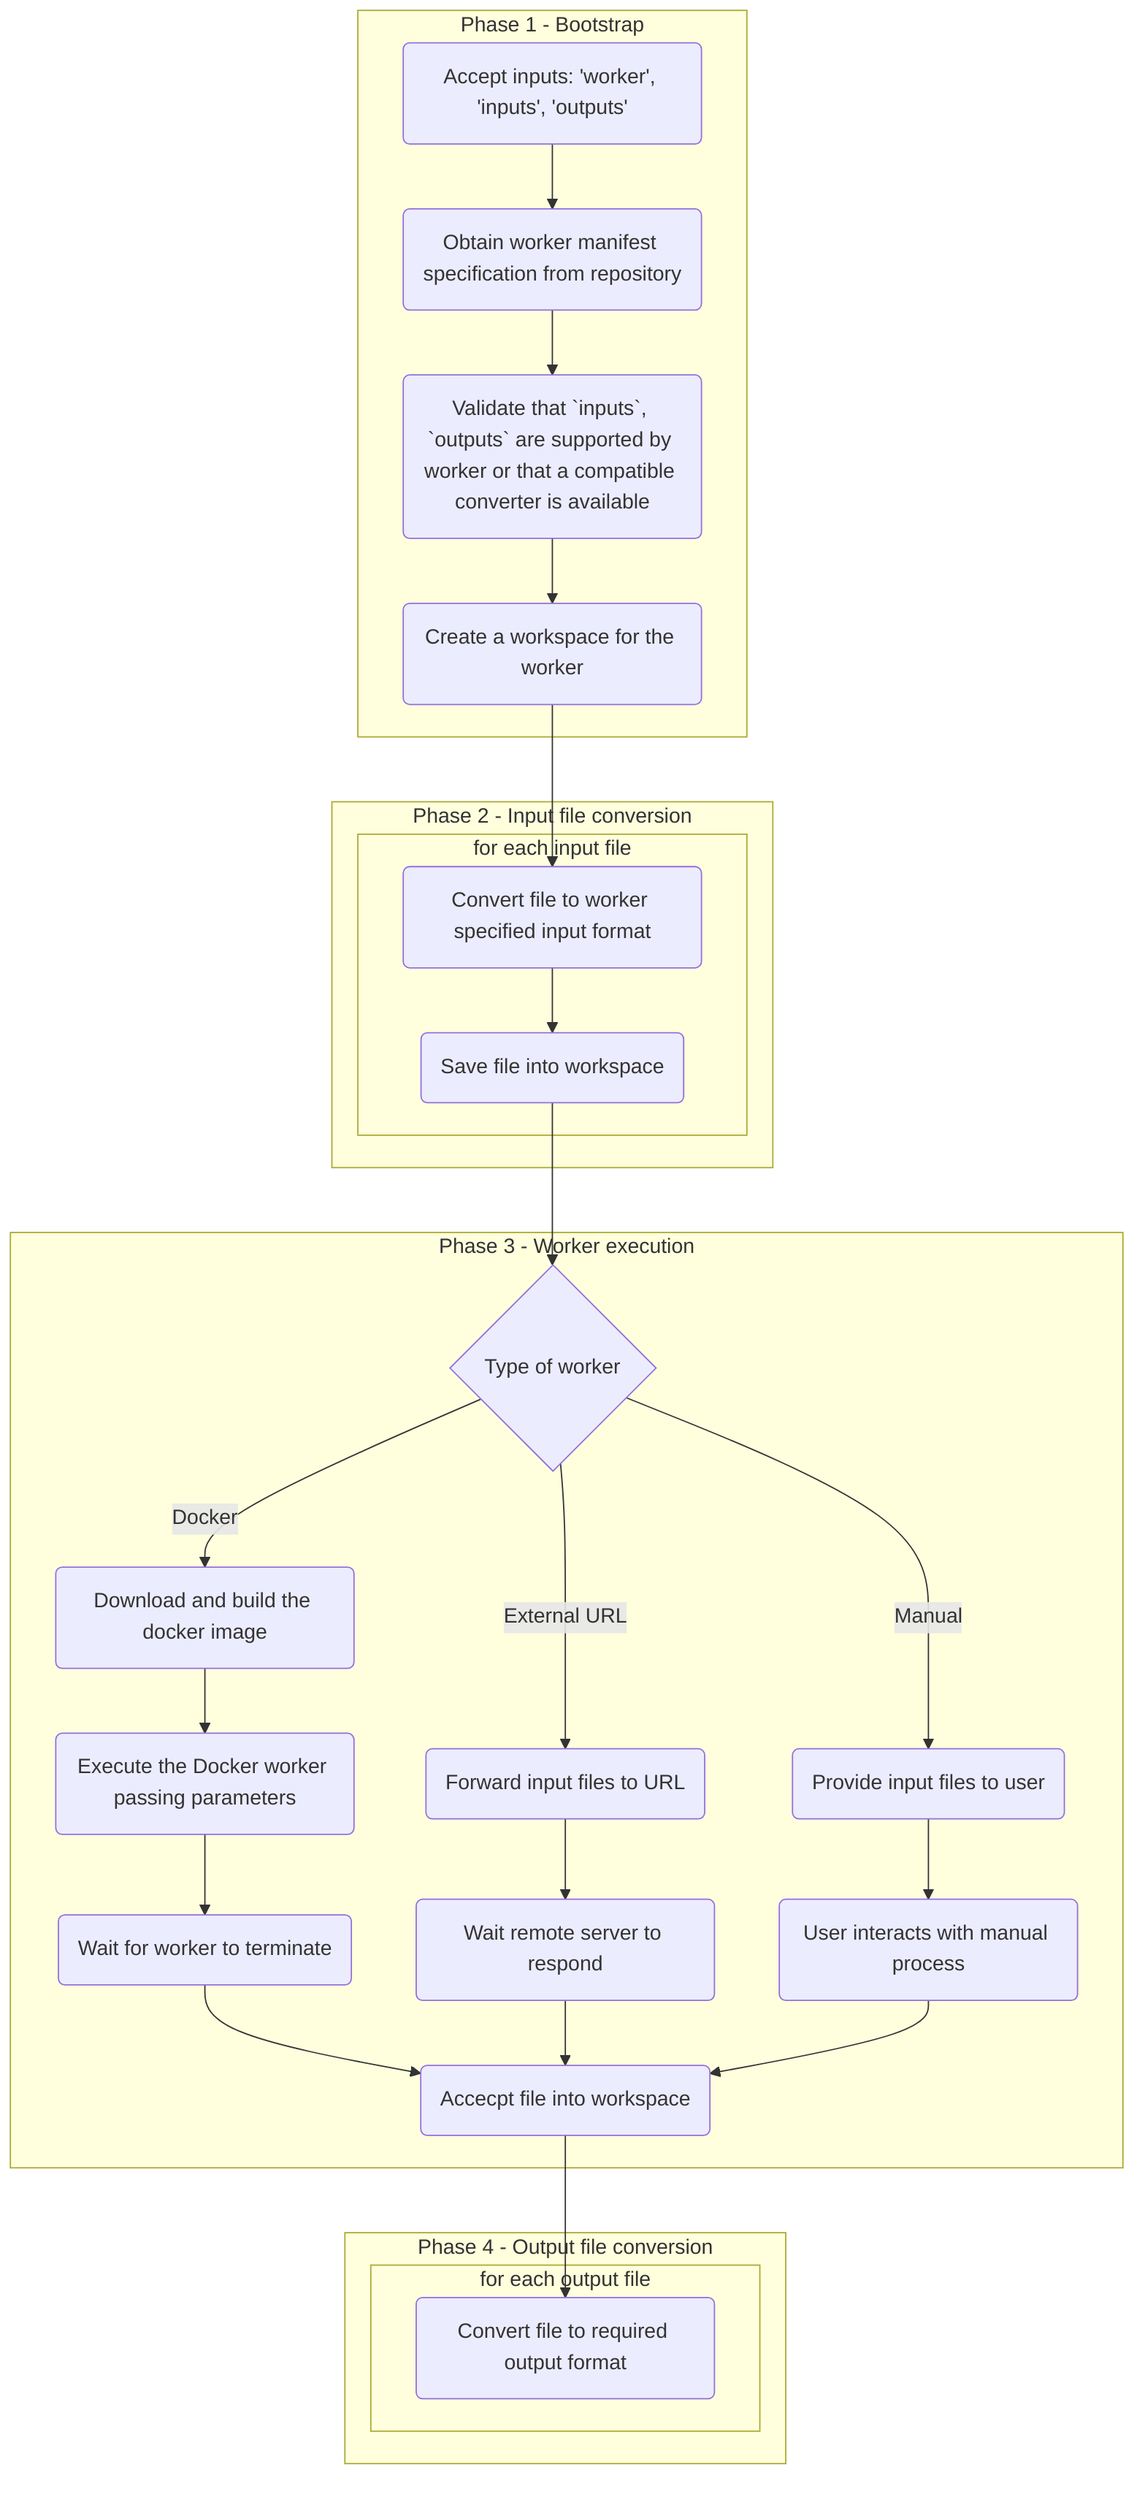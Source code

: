 graph TD
subgraph Phase 1 - Bootstrap
	P1-0(Accept inputs: 'worker', 'inputs', 'outputs')
	P1-0 --> P1-1
	P1-1(Obtain worker manifest specification from repository)
	P1-1 --> P1-2
	P1-2(Validate that `inputs`, `outputs` are supported by worker or that a compatible converter is available)
	P1-2 --> P1-3
	P1-3(Create a workspace for the worker)
end

P1-3 --> P2-0

subgraph Phase 2 - Input file conversion
	subgraph for each input file
		P2-0(Convert file to worker specified input format)
		P2-0 --> P2-1
		P2-1(Save file into workspace)
	end
end

P2-1 --> P3-0

subgraph Phase 3 - Worker execution
	P3-0{Type of worker}

	P3-0 -- Docker --> W-D-0
	W-D-0(Download and build the docker image)
	W-D-0 --> W-D-1
	W-D-1(Execute the Docker worker passing parameters)
	W-D-1-->W-D-2
	W-D-2(Wait for worker to terminate)
	W-D-2 --> P4-0

	P3-0 -- External URL --> W-U-0
	W-U-0(Forward input files to URL)
	W-U-0-->W-U-1
	W-U-1(Wait remote server to respond)
	W-U-1 --> P4-0

	P3-0 -- Manual --> W-M-0
	W-M-0(Provide input files to user)
	W-M-0-->W-M-1
	W-M-1(User interacts with manual process)
	W-M-1 --> P4-0
end

subgraph Phase 4 - Output file conversion
	subgraph for each output file
		P4-0(Accecpt file into workspace)
		P4-0 --> P4-1
		P4-1(Convert file to required output format)
	end
end